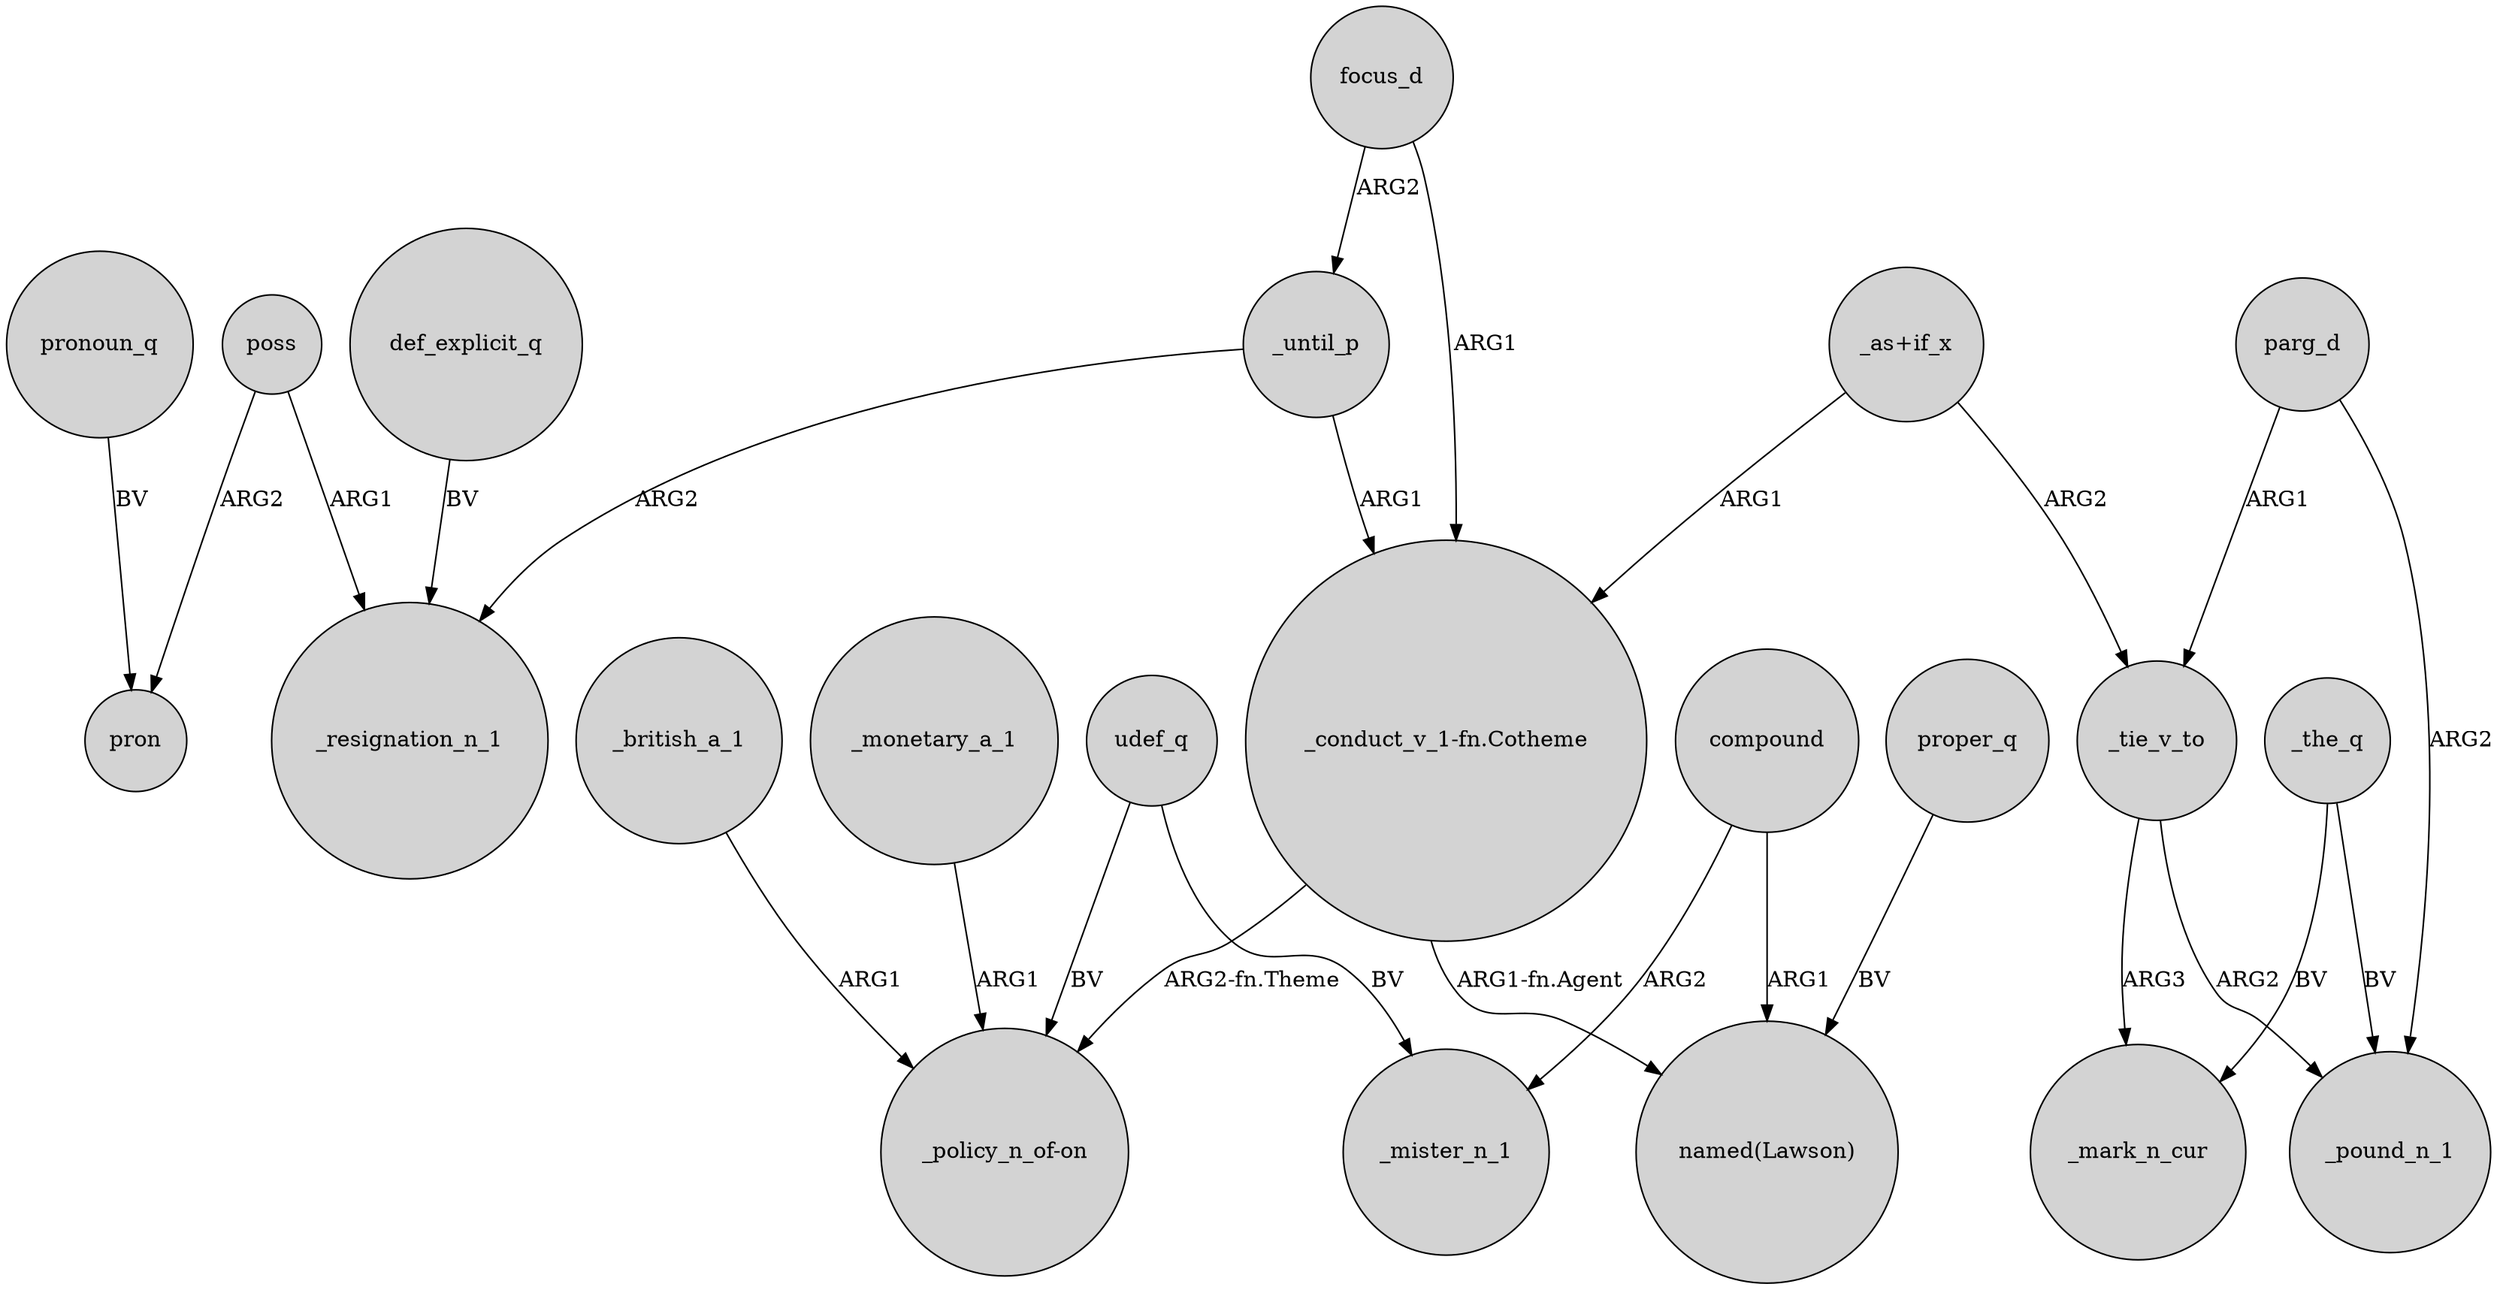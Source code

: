 digraph {
	node [shape=circle style=filled]
	poss -> pron [label=ARG2]
	def_explicit_q -> _resignation_n_1 [label=BV]
	_until_p -> "_conduct_v_1-fn.Cotheme" [label=ARG1]
	"_as+if_x" -> _tie_v_to [label=ARG2]
	_the_q -> _pound_n_1 [label=BV]
	compound -> _mister_n_1 [label=ARG2]
	"_as+if_x" -> "_conduct_v_1-fn.Cotheme" [label=ARG1]
	udef_q -> _mister_n_1 [label=BV]
	focus_d -> "_conduct_v_1-fn.Cotheme" [label=ARG1]
	udef_q -> "_policy_n_of-on" [label=BV]
	_until_p -> _resignation_n_1 [label=ARG2]
	parg_d -> _pound_n_1 [label=ARG2]
	"_conduct_v_1-fn.Cotheme" -> "_policy_n_of-on" [label="ARG2-fn.Theme"]
	_tie_v_to -> _mark_n_cur [label=ARG3]
	pronoun_q -> pron [label=BV]
	"_conduct_v_1-fn.Cotheme" -> "named(Lawson)" [label="ARG1-fn.Agent"]
	parg_d -> _tie_v_to [label=ARG1]
	_british_a_1 -> "_policy_n_of-on" [label=ARG1]
	compound -> "named(Lawson)" [label=ARG1]
	proper_q -> "named(Lawson)" [label=BV]
	_tie_v_to -> _pound_n_1 [label=ARG2]
	_monetary_a_1 -> "_policy_n_of-on" [label=ARG1]
	_the_q -> _mark_n_cur [label=BV]
	poss -> _resignation_n_1 [label=ARG1]
	focus_d -> _until_p [label=ARG2]
}

